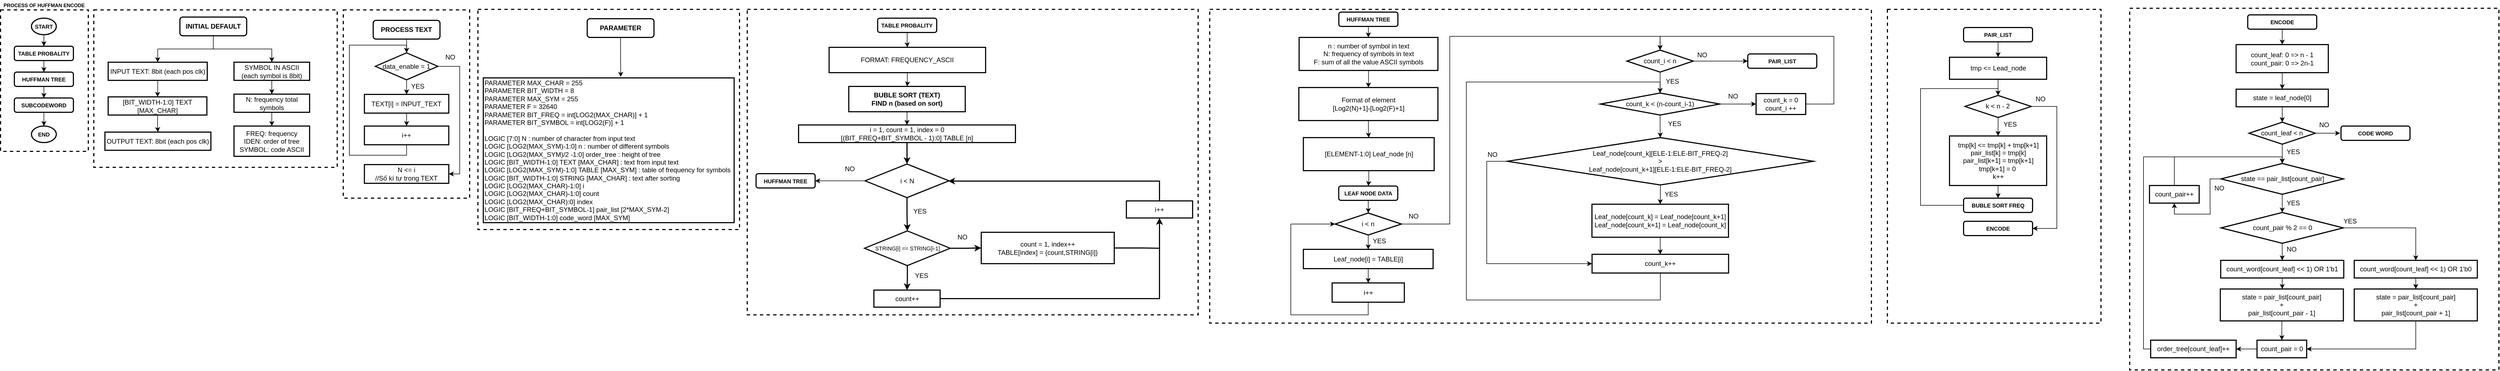 <mxfile version="21.1.2" type="device">
  <diagram name="Trang-1" id="WGwjZF1ayCgLzH8h0nFP">
    <mxGraphModel dx="727" dy="419" grid="0" gridSize="10" guides="1" tooltips="1" connect="1" arrows="1" fold="1" page="0" pageScale="1" pageWidth="3300" pageHeight="4681" math="0" shadow="0">
      <root>
        <mxCell id="0" />
        <mxCell id="1" parent="0" />
        <mxCell id="24KTE11Bma6BI79fgWMw-19" value="" style="rounded=0;whiteSpace=wrap;html=1;dashed=1;strokeWidth=2;" parent="1" vertex="1">
          <mxGeometry x="646" y="166" width="229" height="342" as="geometry" />
        </mxCell>
        <mxCell id="gi7hXdSJ0SCI4IGhWJ_C-24" value="" style="rounded=0;whiteSpace=wrap;html=1;dashed=1;strokeWidth=2;" parent="1" vertex="1">
          <mxGeometry x="194" y="166" width="441" height="286" as="geometry" />
        </mxCell>
        <mxCell id="gi7hXdSJ0SCI4IGhWJ_C-14" value="&lt;b&gt;INITIAL DEFAULT&lt;/b&gt;" style="rounded=1;whiteSpace=wrap;html=1;strokeWidth=2;" parent="1" vertex="1">
          <mxGeometry x="350" y="179" width="121" height="34" as="geometry" />
        </mxCell>
        <mxCell id="24KTE11Bma6BI79fgWMw-17" style="edgeStyle=orthogonalEdgeStyle;rounded=0;orthogonalLoop=1;jettySize=auto;html=1;entryX=0.5;entryY=0;entryDx=0;entryDy=0;" parent="1" source="gi7hXdSJ0SCI4IGhWJ_C-15" target="gi7hXdSJ0SCI4IGhWJ_C-35" edge="1">
          <mxGeometry relative="1" as="geometry" />
        </mxCell>
        <mxCell id="gi7hXdSJ0SCI4IGhWJ_C-15" value="INPUT TEXT: 8bit (each pos clk)" style="rounded=0;whiteSpace=wrap;html=1;strokeWidth=2;" parent="1" vertex="1">
          <mxGeometry x="220" y="261" width="179.5" height="33" as="geometry" />
        </mxCell>
        <mxCell id="gi7hXdSJ0SCI4IGhWJ_C-16" style="edgeStyle=orthogonalEdgeStyle;rounded=0;orthogonalLoop=1;jettySize=auto;html=1;entryX=0.5;entryY=0;entryDx=0;entryDy=0;" parent="1" source="gi7hXdSJ0SCI4IGhWJ_C-14" target="gi7hXdSJ0SCI4IGhWJ_C-15" edge="1">
          <mxGeometry relative="1" as="geometry" />
        </mxCell>
        <mxCell id="gi7hXdSJ0SCI4IGhWJ_C-17" value="&lt;div style=&quot;&quot;&gt;&lt;span style=&quot;background-color: initial;&quot;&gt;OUTPUT TEXT: 8bit (each pos clk)&lt;/span&gt;&lt;/div&gt;" style="rounded=0;whiteSpace=wrap;html=1;strokeWidth=2;align=center;" parent="1" vertex="1">
          <mxGeometry x="214.13" y="388" width="192" height="33" as="geometry" />
        </mxCell>
        <mxCell id="gi7hXdSJ0SCI4IGhWJ_C-19" value="SYMBOL IN ASCII &lt;br&gt;(each symbol is 8bit)" style="rounded=0;whiteSpace=wrap;html=1;strokeWidth=2;" parent="1" vertex="1">
          <mxGeometry x="448" y="261" width="137" height="33" as="geometry" />
        </mxCell>
        <mxCell id="gi7hXdSJ0SCI4IGhWJ_C-20" style="edgeStyle=orthogonalEdgeStyle;rounded=0;orthogonalLoop=1;jettySize=auto;html=1;" parent="1" source="gi7hXdSJ0SCI4IGhWJ_C-14" target="gi7hXdSJ0SCI4IGhWJ_C-19" edge="1">
          <mxGeometry relative="1" as="geometry" />
        </mxCell>
        <mxCell id="gi7hXdSJ0SCI4IGhWJ_C-28" style="edgeStyle=orthogonalEdgeStyle;rounded=0;orthogonalLoop=1;jettySize=auto;html=1;" parent="1" source="gi7hXdSJ0SCI4IGhWJ_C-21" target="gi7hXdSJ0SCI4IGhWJ_C-27" edge="1">
          <mxGeometry relative="1" as="geometry" />
        </mxCell>
        <mxCell id="gi7hXdSJ0SCI4IGhWJ_C-21" value="N: frequency total symbols" style="rounded=0;whiteSpace=wrap;html=1;strokeWidth=2;" parent="1" vertex="1">
          <mxGeometry x="448" y="319" width="137" height="33" as="geometry" />
        </mxCell>
        <mxCell id="gi7hXdSJ0SCI4IGhWJ_C-22" style="edgeStyle=orthogonalEdgeStyle;rounded=0;orthogonalLoop=1;jettySize=auto;html=1;entryX=0.5;entryY=0;entryDx=0;entryDy=0;" parent="1" source="gi7hXdSJ0SCI4IGhWJ_C-19" target="gi7hXdSJ0SCI4IGhWJ_C-21" edge="1">
          <mxGeometry relative="1" as="geometry" />
        </mxCell>
        <mxCell id="gi7hXdSJ0SCI4IGhWJ_C-27" value="FREQ: frequency&lt;br&gt;IDEN: order of tree&lt;br&gt;SYMBOL: code ASCII" style="rounded=0;whiteSpace=wrap;html=1;strokeWidth=2;" parent="1" vertex="1">
          <mxGeometry x="448" y="377" width="137" height="55" as="geometry" />
        </mxCell>
        <mxCell id="oCeH0NB3TBP8RnQr3PCx-47" value="" style="group" parent="1" vertex="1" connectable="0">
          <mxGeometry x="2216" y="165" width="1199" height="570" as="geometry" />
        </mxCell>
        <mxCell id="oCeH0NB3TBP8RnQr3PCx-45" value="" style="rounded=0;whiteSpace=wrap;html=1;dashed=1;strokeWidth=2;" parent="oCeH0NB3TBP8RnQr3PCx-47" vertex="1">
          <mxGeometry width="1199" height="570" as="geometry" />
        </mxCell>
        <mxCell id="pd7GbljXuaboCpMc4X3h-1" value="&lt;b&gt;&lt;font style=&quot;font-size: 10px;&quot;&gt;HUFFMAN TREE&lt;/font&gt;&lt;/b&gt;" style="rounded=1;whiteSpace=wrap;html=1;strokeWidth=2;" parent="oCeH0NB3TBP8RnQr3PCx-47" vertex="1">
          <mxGeometry x="234" y="5" width="107" height="26" as="geometry" />
        </mxCell>
        <mxCell id="pd7GbljXuaboCpMc4X3h-2" value="n : number of symbol in text&lt;br&gt;N: frequency of symbols in text&lt;br&gt;F: sum of all the value ASCII symbols" style="rounded=0;whiteSpace=wrap;html=1;strokeWidth=2;" parent="oCeH0NB3TBP8RnQr3PCx-47" vertex="1">
          <mxGeometry x="162" y="51" width="251.5" height="60" as="geometry" />
        </mxCell>
        <mxCell id="pd7GbljXuaboCpMc4X3h-4" style="edgeStyle=orthogonalEdgeStyle;rounded=0;orthogonalLoop=1;jettySize=auto;html=1;" parent="oCeH0NB3TBP8RnQr3PCx-47" source="pd7GbljXuaboCpMc4X3h-1" target="pd7GbljXuaboCpMc4X3h-2" edge="1">
          <mxGeometry relative="1" as="geometry" />
        </mxCell>
        <mxCell id="pd7GbljXuaboCpMc4X3h-3" value="Format of element&lt;br&gt;[Log2(N)+1]-[Log2(F)+1]" style="rounded=0;whiteSpace=wrap;html=1;strokeWidth=2;" parent="oCeH0NB3TBP8RnQr3PCx-47" vertex="1">
          <mxGeometry x="161.5" y="142" width="252" height="60" as="geometry" />
        </mxCell>
        <mxCell id="pd7GbljXuaboCpMc4X3h-5" style="edgeStyle=orthogonalEdgeStyle;rounded=0;orthogonalLoop=1;jettySize=auto;html=1;entryX=0.5;entryY=0;entryDx=0;entryDy=0;" parent="oCeH0NB3TBP8RnQr3PCx-47" source="pd7GbljXuaboCpMc4X3h-2" target="pd7GbljXuaboCpMc4X3h-3" edge="1">
          <mxGeometry relative="1" as="geometry" />
        </mxCell>
        <mxCell id="pd7GbljXuaboCpMc4X3h-6" value="[ELEMENT-1:0] Leaf_node [n]" style="rounded=0;whiteSpace=wrap;html=1;strokeWidth=2;" parent="oCeH0NB3TBP8RnQr3PCx-47" vertex="1">
          <mxGeometry x="169.72" y="233" width="237" height="60" as="geometry" />
        </mxCell>
        <mxCell id="pd7GbljXuaboCpMc4X3h-7" style="edgeStyle=orthogonalEdgeStyle;rounded=0;orthogonalLoop=1;jettySize=auto;html=1;entryX=0.5;entryY=0;entryDx=0;entryDy=0;" parent="oCeH0NB3TBP8RnQr3PCx-47" source="pd7GbljXuaboCpMc4X3h-3" target="pd7GbljXuaboCpMc4X3h-6" edge="1">
          <mxGeometry relative="1" as="geometry" />
        </mxCell>
        <mxCell id="pd7GbljXuaboCpMc4X3h-9" value="&lt;span style=&quot;font-size: 10px;&quot;&gt;&lt;b&gt;LEAF NODE DATA&lt;/b&gt;&lt;/span&gt;" style="rounded=1;whiteSpace=wrap;html=1;strokeWidth=2;" parent="oCeH0NB3TBP8RnQr3PCx-47" vertex="1">
          <mxGeometry x="233.75" y="321" width="107" height="26" as="geometry" />
        </mxCell>
        <mxCell id="pd7GbljXuaboCpMc4X3h-8" style="edgeStyle=orthogonalEdgeStyle;rounded=0;orthogonalLoop=1;jettySize=auto;html=1;" parent="oCeH0NB3TBP8RnQr3PCx-47" source="pd7GbljXuaboCpMc4X3h-6" target="pd7GbljXuaboCpMc4X3h-9" edge="1">
          <mxGeometry relative="1" as="geometry">
            <mxPoint x="287.5" y="377.667" as="targetPoint" />
          </mxGeometry>
        </mxCell>
        <mxCell id="pd7GbljXuaboCpMc4X3h-10" value="Leaf_node[i] = TABLE[i]" style="rounded=0;whiteSpace=wrap;html=1;strokeWidth=2;" parent="oCeH0NB3TBP8RnQr3PCx-47" vertex="1">
          <mxGeometry x="169.72" y="436" width="235.07" height="35" as="geometry" />
        </mxCell>
        <mxCell id="pd7GbljXuaboCpMc4X3h-15" style="edgeStyle=orthogonalEdgeStyle;rounded=0;orthogonalLoop=1;jettySize=auto;html=1;entryX=0.5;entryY=0;entryDx=0;entryDy=0;" parent="oCeH0NB3TBP8RnQr3PCx-47" source="pd7GbljXuaboCpMc4X3h-12" target="pd7GbljXuaboCpMc4X3h-10" edge="1">
          <mxGeometry relative="1" as="geometry" />
        </mxCell>
        <mxCell id="pd7GbljXuaboCpMc4X3h-12" value="i &amp;lt; n" style="rhombus;whiteSpace=wrap;html=1;strokeWidth=2;" parent="oCeH0NB3TBP8RnQr3PCx-47" vertex="1">
          <mxGeometry x="227.13" y="370" width="120.25" height="40" as="geometry" />
        </mxCell>
        <mxCell id="pd7GbljXuaboCpMc4X3h-14" style="edgeStyle=orthogonalEdgeStyle;rounded=0;orthogonalLoop=1;jettySize=auto;html=1;entryX=0.5;entryY=0;entryDx=0;entryDy=0;" parent="oCeH0NB3TBP8RnQr3PCx-47" source="pd7GbljXuaboCpMc4X3h-9" target="pd7GbljXuaboCpMc4X3h-12" edge="1">
          <mxGeometry relative="1" as="geometry" />
        </mxCell>
        <mxCell id="pd7GbljXuaboCpMc4X3h-17" style="edgeStyle=orthogonalEdgeStyle;rounded=0;orthogonalLoop=1;jettySize=auto;html=1;entryX=0;entryY=0.5;entryDx=0;entryDy=0;" parent="oCeH0NB3TBP8RnQr3PCx-47" source="pd7GbljXuaboCpMc4X3h-13" target="pd7GbljXuaboCpMc4X3h-12" edge="1">
          <mxGeometry relative="1" as="geometry">
            <Array as="points">
              <mxPoint x="287" y="555" />
              <mxPoint x="147" y="555" />
              <mxPoint x="147" y="390" />
            </Array>
          </mxGeometry>
        </mxCell>
        <mxCell id="pd7GbljXuaboCpMc4X3h-13" value="i++" style="rounded=0;whiteSpace=wrap;html=1;strokeWidth=2;" parent="oCeH0NB3TBP8RnQr3PCx-47" vertex="1">
          <mxGeometry x="221.84" y="497" width="130.82" height="35" as="geometry" />
        </mxCell>
        <mxCell id="pd7GbljXuaboCpMc4X3h-16" style="edgeStyle=orthogonalEdgeStyle;rounded=0;orthogonalLoop=1;jettySize=auto;html=1;entryX=0.5;entryY=0;entryDx=0;entryDy=0;" parent="oCeH0NB3TBP8RnQr3PCx-47" source="pd7GbljXuaboCpMc4X3h-10" target="pd7GbljXuaboCpMc4X3h-13" edge="1">
          <mxGeometry relative="1" as="geometry" />
        </mxCell>
        <mxCell id="pd7GbljXuaboCpMc4X3h-18" value="YES" style="text;html=1;strokeColor=none;fillColor=none;align=center;verticalAlign=middle;whiteSpace=wrap;rounded=0;" parent="oCeH0NB3TBP8RnQr3PCx-47" vertex="1">
          <mxGeometry x="291" y="410" width="32.75" height="22" as="geometry" />
        </mxCell>
        <mxCell id="pd7GbljXuaboCpMc4X3h-19" value="NO" style="text;html=1;strokeColor=none;fillColor=none;align=center;verticalAlign=middle;whiteSpace=wrap;rounded=0;" parent="oCeH0NB3TBP8RnQr3PCx-47" vertex="1">
          <mxGeometry x="352.66" y="365" width="32.75" height="22" as="geometry" />
        </mxCell>
        <mxCell id="oCeH0NB3TBP8RnQr3PCx-10" value="&lt;span style=&quot;font-size: 10px;&quot;&gt;&lt;b&gt;PAIR_LIST&lt;/b&gt;&lt;/span&gt;" style="rounded=1;whiteSpace=wrap;html=1;strokeWidth=2;" parent="oCeH0NB3TBP8RnQr3PCx-47" vertex="1">
          <mxGeometry x="975" y="81" width="125" height="26" as="geometry" />
        </mxCell>
        <mxCell id="oCeH0NB3TBP8RnQr3PCx-30" style="edgeStyle=orthogonalEdgeStyle;rounded=0;orthogonalLoop=1;jettySize=auto;html=1;" parent="oCeH0NB3TBP8RnQr3PCx-47" source="oCeH0NB3TBP8RnQr3PCx-13" target="oCeH0NB3TBP8RnQr3PCx-10" edge="1">
          <mxGeometry relative="1" as="geometry">
            <mxPoint x="918.846" y="94" as="targetPoint" />
          </mxGeometry>
        </mxCell>
        <mxCell id="oCeH0NB3TBP8RnQr3PCx-13" value="count_i &amp;lt; n" style="rhombus;whiteSpace=wrap;html=1;strokeWidth=2;" parent="oCeH0NB3TBP8RnQr3PCx-47" vertex="1">
          <mxGeometry x="756" y="74" width="120.25" height="40" as="geometry" />
        </mxCell>
        <mxCell id="pd7GbljXuaboCpMc4X3h-21" style="edgeStyle=orthogonalEdgeStyle;rounded=0;orthogonalLoop=1;jettySize=auto;html=1;entryX=0.5;entryY=0;entryDx=0;entryDy=0;" parent="oCeH0NB3TBP8RnQr3PCx-47" source="pd7GbljXuaboCpMc4X3h-12" target="oCeH0NB3TBP8RnQr3PCx-13" edge="1">
          <mxGeometry relative="1" as="geometry">
            <mxPoint x="584.51" y="64" as="targetPoint" />
            <Array as="points">
              <mxPoint x="435" y="390" />
              <mxPoint x="435" y="49" />
              <mxPoint x="816" y="49" />
            </Array>
          </mxGeometry>
        </mxCell>
        <mxCell id="oCeH0NB3TBP8RnQr3PCx-18" value="NO" style="text;html=1;strokeColor=none;fillColor=none;align=center;verticalAlign=middle;whiteSpace=wrap;rounded=0;" parent="oCeH0NB3TBP8RnQr3PCx-47" vertex="1">
          <mxGeometry x="876.25" y="72" width="32.75" height="22" as="geometry" />
        </mxCell>
        <mxCell id="oCeH0NB3TBP8RnQr3PCx-19" value="YES" style="text;html=1;strokeColor=none;fillColor=none;align=center;verticalAlign=middle;whiteSpace=wrap;rounded=0;" parent="oCeH0NB3TBP8RnQr3PCx-47" vertex="1">
          <mxGeometry x="822" y="120" width="32.75" height="22" as="geometry" />
        </mxCell>
        <mxCell id="oCeH0NB3TBP8RnQr3PCx-48" style="edgeStyle=orthogonalEdgeStyle;rounded=0;orthogonalLoop=1;jettySize=auto;html=1;entryX=0;entryY=0.5;entryDx=0;entryDy=0;" parent="oCeH0NB3TBP8RnQr3PCx-47" source="oCeH0NB3TBP8RnQr3PCx-20" target="oCeH0NB3TBP8RnQr3PCx-32" edge="1">
          <mxGeometry relative="1" as="geometry">
            <Array as="points">
              <mxPoint x="502" y="276" />
              <mxPoint x="502" y="462" />
            </Array>
          </mxGeometry>
        </mxCell>
        <mxCell id="oCeH0NB3TBP8RnQr3PCx-20" value="Leaf_node[count_k][ELE-1:ELE-BIT_FREQ-2]&lt;br&gt;&amp;gt;&lt;br&gt;Leaf_node[count_k+1][ELE-1:ELE-BIT_FREQ-2]" style="rhombus;whiteSpace=wrap;html=1;strokeWidth=2;" parent="oCeH0NB3TBP8RnQr3PCx-47" vertex="1">
          <mxGeometry x="539" y="233" width="555" height="86" as="geometry" />
        </mxCell>
        <mxCell id="oCeH0NB3TBP8RnQr3PCx-27" value="NO" style="text;html=1;strokeColor=none;fillColor=none;align=center;verticalAlign=middle;whiteSpace=wrap;rounded=0;" parent="oCeH0NB3TBP8RnQr3PCx-47" vertex="1">
          <mxGeometry x="496" y="253" width="32.75" height="22" as="geometry" />
        </mxCell>
        <mxCell id="oCeH0NB3TBP8RnQr3PCx-28" value="YES" style="text;html=1;strokeColor=none;fillColor=none;align=center;verticalAlign=middle;whiteSpace=wrap;rounded=0;" parent="oCeH0NB3TBP8RnQr3PCx-47" vertex="1">
          <mxGeometry x="820" y="325" width="32.75" height="22" as="geometry" />
        </mxCell>
        <mxCell id="oCeH0NB3TBP8RnQr3PCx-29" value="Leaf_node[count_k] = Leaf_node[count_k+1]&lt;br&gt;Leaf_node[count_k+1] = Leaf_node[count_k]" style="rounded=0;whiteSpace=wrap;html=1;strokeWidth=2;" parent="oCeH0NB3TBP8RnQr3PCx-47" vertex="1">
          <mxGeometry x="692.63" y="354" width="247.37" height="60" as="geometry" />
        </mxCell>
        <mxCell id="oCeH0NB3TBP8RnQr3PCx-25" style="edgeStyle=orthogonalEdgeStyle;rounded=0;orthogonalLoop=1;jettySize=auto;html=1;entryX=0.5;entryY=0;entryDx=0;entryDy=0;" parent="oCeH0NB3TBP8RnQr3PCx-47" source="oCeH0NB3TBP8RnQr3PCx-20" target="oCeH0NB3TBP8RnQr3PCx-29" edge="1">
          <mxGeometry relative="1" as="geometry">
            <mxPoint x="585.13" y="344.538" as="targetPoint" />
          </mxGeometry>
        </mxCell>
        <mxCell id="oCeH0NB3TBP8RnQr3PCx-32" value="count_k++" style="rounded=0;whiteSpace=wrap;html=1;strokeWidth=2;" parent="oCeH0NB3TBP8RnQr3PCx-47" vertex="1">
          <mxGeometry x="692.81" y="445" width="247.37" height="34" as="geometry" />
        </mxCell>
        <mxCell id="oCeH0NB3TBP8RnQr3PCx-33" style="edgeStyle=orthogonalEdgeStyle;rounded=0;orthogonalLoop=1;jettySize=auto;html=1;entryX=0.5;entryY=0;entryDx=0;entryDy=0;" parent="oCeH0NB3TBP8RnQr3PCx-47" source="oCeH0NB3TBP8RnQr3PCx-29" target="oCeH0NB3TBP8RnQr3PCx-32" edge="1">
          <mxGeometry relative="1" as="geometry" />
        </mxCell>
        <mxCell id="oCeH0NB3TBP8RnQr3PCx-39" style="edgeStyle=orthogonalEdgeStyle;rounded=0;orthogonalLoop=1;jettySize=auto;html=1;entryX=0.5;entryY=0;entryDx=0;entryDy=0;" parent="oCeH0NB3TBP8RnQr3PCx-47" source="oCeH0NB3TBP8RnQr3PCx-35" target="oCeH0NB3TBP8RnQr3PCx-20" edge="1">
          <mxGeometry relative="1" as="geometry">
            <mxPoint x="815.505" y="222" as="targetPoint" />
          </mxGeometry>
        </mxCell>
        <mxCell id="oCeH0NB3TBP8RnQr3PCx-35" value="count_k &amp;lt; (n-count_i-1)" style="rhombus;whiteSpace=wrap;html=1;strokeWidth=2;" parent="oCeH0NB3TBP8RnQr3PCx-47" vertex="1">
          <mxGeometry x="708.13" y="152" width="216" height="40" as="geometry" />
        </mxCell>
        <mxCell id="oCeH0NB3TBP8RnQr3PCx-36" style="edgeStyle=orthogonalEdgeStyle;rounded=0;orthogonalLoop=1;jettySize=auto;html=1;entryX=0.5;entryY=0;entryDx=0;entryDy=0;" parent="oCeH0NB3TBP8RnQr3PCx-47" source="oCeH0NB3TBP8RnQr3PCx-13" target="oCeH0NB3TBP8RnQr3PCx-35" edge="1">
          <mxGeometry relative="1" as="geometry" />
        </mxCell>
        <mxCell id="oCeH0NB3TBP8RnQr3PCx-43" style="edgeStyle=orthogonalEdgeStyle;rounded=0;orthogonalLoop=1;jettySize=auto;html=1;entryX=0.5;entryY=0;entryDx=0;entryDy=0;" parent="oCeH0NB3TBP8RnQr3PCx-47" source="oCeH0NB3TBP8RnQr3PCx-32" target="oCeH0NB3TBP8RnQr3PCx-35" edge="1">
          <mxGeometry relative="1" as="geometry">
            <Array as="points">
              <mxPoint x="817" y="528" />
              <mxPoint x="465" y="528" />
              <mxPoint x="465" y="132" />
              <mxPoint x="816" y="132" />
            </Array>
          </mxGeometry>
        </mxCell>
        <mxCell id="oCeH0NB3TBP8RnQr3PCx-37" value="YES" style="text;html=1;strokeColor=none;fillColor=none;align=center;verticalAlign=middle;whiteSpace=wrap;rounded=0;" parent="oCeH0NB3TBP8RnQr3PCx-47" vertex="1">
          <mxGeometry x="826" y="197" width="32.75" height="22" as="geometry" />
        </mxCell>
        <mxCell id="oCeH0NB3TBP8RnQr3PCx-38" value="NO" style="text;html=1;strokeColor=none;fillColor=none;align=center;verticalAlign=middle;whiteSpace=wrap;rounded=0;" parent="oCeH0NB3TBP8RnQr3PCx-47" vertex="1">
          <mxGeometry x="932.0" y="146.5" width="32.75" height="22" as="geometry" />
        </mxCell>
        <mxCell id="oCeH0NB3TBP8RnQr3PCx-44" style="edgeStyle=orthogonalEdgeStyle;rounded=0;orthogonalLoop=1;jettySize=auto;html=1;entryX=0.5;entryY=0;entryDx=0;entryDy=0;" parent="oCeH0NB3TBP8RnQr3PCx-47" source="oCeH0NB3TBP8RnQr3PCx-41" target="oCeH0NB3TBP8RnQr3PCx-13" edge="1">
          <mxGeometry relative="1" as="geometry">
            <Array as="points">
              <mxPoint x="1131" y="172" />
              <mxPoint x="1131" y="49" />
              <mxPoint x="816" y="49" />
            </Array>
          </mxGeometry>
        </mxCell>
        <mxCell id="oCeH0NB3TBP8RnQr3PCx-41" value="count_k = 0&lt;br&gt;count_i ++" style="rounded=0;whiteSpace=wrap;html=1;strokeWidth=2;" parent="oCeH0NB3TBP8RnQr3PCx-47" vertex="1">
          <mxGeometry x="990" y="153" width="90" height="38" as="geometry" />
        </mxCell>
        <mxCell id="oCeH0NB3TBP8RnQr3PCx-40" style="edgeStyle=orthogonalEdgeStyle;rounded=0;orthogonalLoop=1;jettySize=auto;html=1;entryX=0;entryY=0.5;entryDx=0;entryDy=0;" parent="oCeH0NB3TBP8RnQr3PCx-47" source="oCeH0NB3TBP8RnQr3PCx-35" target="oCeH0NB3TBP8RnQr3PCx-41" edge="1">
          <mxGeometry relative="1" as="geometry">
            <mxPoint x="977.242" y="172" as="targetPoint" />
          </mxGeometry>
        </mxCell>
        <mxCell id="oCeH0NB3TBP8RnQr3PCx-67" value="" style="group" parent="1" vertex="1" connectable="0">
          <mxGeometry x="3444" y="165" width="387" height="570" as="geometry" />
        </mxCell>
        <mxCell id="oCeH0NB3TBP8RnQr3PCx-65" value="" style="rounded=0;whiteSpace=wrap;html=1;dashed=1;strokeWidth=2;" parent="oCeH0NB3TBP8RnQr3PCx-67" vertex="1">
          <mxGeometry width="387" height="570" as="geometry" />
        </mxCell>
        <mxCell id="oCeH0NB3TBP8RnQr3PCx-46" value="&lt;span style=&quot;font-size: 10px;&quot;&gt;&lt;b&gt;PAIR_LIST&lt;/b&gt;&lt;/span&gt;" style="rounded=1;whiteSpace=wrap;html=1;strokeWidth=2;" parent="oCeH0NB3TBP8RnQr3PCx-67" vertex="1">
          <mxGeometry x="138" y="33" width="125" height="26" as="geometry" />
        </mxCell>
        <mxCell id="oCeH0NB3TBP8RnQr3PCx-49" value="k &amp;lt; n - 2" style="rhombus;whiteSpace=wrap;html=1;strokeWidth=2;" parent="oCeH0NB3TBP8RnQr3PCx-67" vertex="1">
          <mxGeometry x="140.38" y="156.43" width="120.25" height="40" as="geometry" />
        </mxCell>
        <mxCell id="oCeH0NB3TBP8RnQr3PCx-51" value="NO" style="text;html=1;strokeColor=none;fillColor=none;align=center;verticalAlign=middle;whiteSpace=wrap;rounded=0;" parent="oCeH0NB3TBP8RnQr3PCx-67" vertex="1">
          <mxGeometry x="260.63" y="151.5" width="32.75" height="22" as="geometry" />
        </mxCell>
        <mxCell id="oCeH0NB3TBP8RnQr3PCx-52" value="YES" style="text;html=1;strokeColor=none;fillColor=none;align=center;verticalAlign=middle;whiteSpace=wrap;rounded=0;" parent="oCeH0NB3TBP8RnQr3PCx-67" vertex="1">
          <mxGeometry x="206" y="198" width="32.75" height="22" as="geometry" />
        </mxCell>
        <mxCell id="oCeH0NB3TBP8RnQr3PCx-56" style="edgeStyle=orthogonalEdgeStyle;rounded=0;orthogonalLoop=1;jettySize=auto;html=1;entryX=0.5;entryY=0;entryDx=0;entryDy=0;" parent="oCeH0NB3TBP8RnQr3PCx-67" source="oCeH0NB3TBP8RnQr3PCx-54" target="oCeH0NB3TBP8RnQr3PCx-49" edge="1">
          <mxGeometry relative="1" as="geometry">
            <mxPoint x="200.5" y="151.061" as="targetPoint" />
          </mxGeometry>
        </mxCell>
        <mxCell id="oCeH0NB3TBP8RnQr3PCx-54" value="tmp &amp;lt;= Lead_node" style="rounded=0;whiteSpace=wrap;html=1;strokeWidth=2;" parent="oCeH0NB3TBP8RnQr3PCx-67" vertex="1">
          <mxGeometry x="112.5" y="87" width="176" height="40" as="geometry" />
        </mxCell>
        <mxCell id="oCeH0NB3TBP8RnQr3PCx-55" style="edgeStyle=orthogonalEdgeStyle;rounded=0;orthogonalLoop=1;jettySize=auto;html=1;entryX=0.5;entryY=0;entryDx=0;entryDy=0;" parent="oCeH0NB3TBP8RnQr3PCx-67" source="oCeH0NB3TBP8RnQr3PCx-46" target="oCeH0NB3TBP8RnQr3PCx-54" edge="1">
          <mxGeometry relative="1" as="geometry" />
        </mxCell>
        <mxCell id="oCeH0NB3TBP8RnQr3PCx-58" value="tmp[k] &amp;lt;= tmp[k] + tmp[k+1]&lt;br&gt;pair_list[k] = tmp[k]&lt;br&gt;pair_list[k+1] = tmp[k+1]&lt;br&gt;tmp[k+1] = 0&amp;nbsp;&lt;br&gt;k++" style="rounded=0;whiteSpace=wrap;html=1;strokeWidth=2;" parent="oCeH0NB3TBP8RnQr3PCx-67" vertex="1">
          <mxGeometry x="112.51" y="230" width="176" height="90" as="geometry" />
        </mxCell>
        <mxCell id="oCeH0NB3TBP8RnQr3PCx-57" style="edgeStyle=orthogonalEdgeStyle;rounded=0;orthogonalLoop=1;jettySize=auto;html=1;entryX=0.5;entryY=0;entryDx=0;entryDy=0;" parent="oCeH0NB3TBP8RnQr3PCx-67" source="oCeH0NB3TBP8RnQr3PCx-49" target="oCeH0NB3TBP8RnQr3PCx-58" edge="1">
          <mxGeometry relative="1" as="geometry">
            <mxPoint x="200.505" y="234.196" as="targetPoint" />
          </mxGeometry>
        </mxCell>
        <mxCell id="oCeH0NB3TBP8RnQr3PCx-62" style="edgeStyle=orthogonalEdgeStyle;rounded=0;orthogonalLoop=1;jettySize=auto;html=1;entryX=0.5;entryY=0;entryDx=0;entryDy=0;" parent="oCeH0NB3TBP8RnQr3PCx-67" source="oCeH0NB3TBP8RnQr3PCx-60" target="oCeH0NB3TBP8RnQr3PCx-49" edge="1">
          <mxGeometry relative="1" as="geometry">
            <Array as="points">
              <mxPoint x="60" y="356" />
              <mxPoint x="60" y="144" />
              <mxPoint x="201" y="144" />
            </Array>
          </mxGeometry>
        </mxCell>
        <mxCell id="oCeH0NB3TBP8RnQr3PCx-60" value="&lt;span style=&quot;font-size: 10px;&quot;&gt;&lt;b&gt;BUBLE SORT FREQ&lt;/b&gt;&lt;/span&gt;" style="rounded=1;whiteSpace=wrap;html=1;strokeWidth=2;" parent="oCeH0NB3TBP8RnQr3PCx-67" vertex="1">
          <mxGeometry x="138.01" y="343" width="125" height="26" as="geometry" />
        </mxCell>
        <mxCell id="oCeH0NB3TBP8RnQr3PCx-61" style="edgeStyle=orthogonalEdgeStyle;rounded=0;orthogonalLoop=1;jettySize=auto;html=1;entryX=0.5;entryY=0;entryDx=0;entryDy=0;" parent="oCeH0NB3TBP8RnQr3PCx-67" source="oCeH0NB3TBP8RnQr3PCx-58" target="oCeH0NB3TBP8RnQr3PCx-60" edge="1">
          <mxGeometry relative="1" as="geometry" />
        </mxCell>
        <mxCell id="oCeH0NB3TBP8RnQr3PCx-63" value="&lt;span style=&quot;font-size: 10px;&quot;&gt;&lt;b&gt;ENCODE&lt;/b&gt;&lt;/span&gt;" style="rounded=1;whiteSpace=wrap;html=1;strokeWidth=2;" parent="oCeH0NB3TBP8RnQr3PCx-67" vertex="1">
          <mxGeometry x="138" y="385" width="125" height="26" as="geometry" />
        </mxCell>
        <mxCell id="oCeH0NB3TBP8RnQr3PCx-64" style="edgeStyle=orthogonalEdgeStyle;rounded=0;orthogonalLoop=1;jettySize=auto;html=1;entryX=1;entryY=0.5;entryDx=0;entryDy=0;" parent="oCeH0NB3TBP8RnQr3PCx-67" source="oCeH0NB3TBP8RnQr3PCx-49" target="oCeH0NB3TBP8RnQr3PCx-63" edge="1">
          <mxGeometry relative="1" as="geometry">
            <Array as="points">
              <mxPoint x="307" y="176" />
              <mxPoint x="307" y="398" />
            </Array>
          </mxGeometry>
        </mxCell>
        <mxCell id="oCeH0NB3TBP8RnQr3PCx-68" value="" style="group" parent="1" vertex="1" connectable="0">
          <mxGeometry x="1378" y="165" width="817" height="555" as="geometry" />
        </mxCell>
        <mxCell id="gi7hXdSJ0SCI4IGhWJ_C-67" value="" style="rounded=0;whiteSpace=wrap;html=1;dashed=1;strokeWidth=2;" parent="oCeH0NB3TBP8RnQr3PCx-68" vertex="1">
          <mxGeometry width="817" height="555" as="geometry" />
        </mxCell>
        <mxCell id="gi7hXdSJ0SCI4IGhWJ_C-26" value="&lt;b&gt;&lt;font style=&quot;font-size: 10px;&quot;&gt;TABLE PROBALITY&lt;/font&gt;&lt;/b&gt;" style="rounded=1;whiteSpace=wrap;html=1;strokeWidth=2;" parent="oCeH0NB3TBP8RnQr3PCx-68" vertex="1">
          <mxGeometry x="236.31" y="16" width="107" height="26" as="geometry" />
        </mxCell>
        <mxCell id="gi7hXdSJ0SCI4IGhWJ_C-29" value="FORMAT: FREQUENCY_ASCII" style="rounded=0;whiteSpace=wrap;html=1;strokeWidth=2;" parent="oCeH0NB3TBP8RnQr3PCx-68" vertex="1">
          <mxGeometry x="148.31" y="69" width="283.62" height="46" as="geometry" />
        </mxCell>
        <mxCell id="gi7hXdSJ0SCI4IGhWJ_C-30" style="edgeStyle=orthogonalEdgeStyle;rounded=0;orthogonalLoop=1;jettySize=auto;html=1;entryX=0.5;entryY=0;entryDx=0;entryDy=0;" parent="oCeH0NB3TBP8RnQr3PCx-68" source="gi7hXdSJ0SCI4IGhWJ_C-26" target="gi7hXdSJ0SCI4IGhWJ_C-29" edge="1">
          <mxGeometry relative="1" as="geometry" />
        </mxCell>
        <mxCell id="gi7hXdSJ0SCI4IGhWJ_C-41" value="&lt;b&gt;BUBLE SORT (TEXT)&lt;br&gt;FIND n (based on sort)&lt;br&gt;&lt;/b&gt;" style="rounded=0;whiteSpace=wrap;html=1;strokeWidth=2;" parent="oCeH0NB3TBP8RnQr3PCx-68" vertex="1">
          <mxGeometry x="184" y="140" width="211" height="46" as="geometry" />
        </mxCell>
        <mxCell id="gi7hXdSJ0SCI4IGhWJ_C-43" style="edgeStyle=orthogonalEdgeStyle;rounded=0;orthogonalLoop=1;jettySize=auto;html=1;" parent="oCeH0NB3TBP8RnQr3PCx-68" source="gi7hXdSJ0SCI4IGhWJ_C-29" target="gi7hXdSJ0SCI4IGhWJ_C-41" edge="1">
          <mxGeometry relative="1" as="geometry" />
        </mxCell>
        <mxCell id="gi7hXdSJ0SCI4IGhWJ_C-45" value="i &amp;lt; N" style="rhombus;whiteSpace=wrap;html=1;strokeWidth=2;" parent="oCeH0NB3TBP8RnQr3PCx-68" vertex="1">
          <mxGeometry x="213.5" y="281" width="152" height="61" as="geometry" />
        </mxCell>
        <mxCell id="gi7hXdSJ0SCI4IGhWJ_C-48" style="edgeStyle=orthogonalEdgeStyle;rounded=0;orthogonalLoop=1;jettySize=auto;html=1;entryX=0.5;entryY=0;entryDx=0;entryDy=0;strokeWidth=2;" parent="oCeH0NB3TBP8RnQr3PCx-68" source="gi7hXdSJ0SCI4IGhWJ_C-46" target="gi7hXdSJ0SCI4IGhWJ_C-45" edge="1">
          <mxGeometry relative="1" as="geometry" />
        </mxCell>
        <mxCell id="gi7hXdSJ0SCI4IGhWJ_C-46" value="i = 1, count = 1, index = 0&lt;br&gt;[(BIT_FREQ+BIT_SYMBOL - 1):0] TABLE [n]" style="rounded=0;whiteSpace=wrap;html=1;strokeWidth=2;" parent="oCeH0NB3TBP8RnQr3PCx-68" vertex="1">
          <mxGeometry x="93" y="210" width="393" height="32" as="geometry" />
        </mxCell>
        <mxCell id="gi7hXdSJ0SCI4IGhWJ_C-47" style="edgeStyle=orthogonalEdgeStyle;rounded=0;orthogonalLoop=1;jettySize=auto;html=1;entryX=0.5;entryY=0;entryDx=0;entryDy=0;" parent="oCeH0NB3TBP8RnQr3PCx-68" source="gi7hXdSJ0SCI4IGhWJ_C-41" target="gi7hXdSJ0SCI4IGhWJ_C-46" edge="1">
          <mxGeometry relative="1" as="geometry" />
        </mxCell>
        <mxCell id="gi7hXdSJ0SCI4IGhWJ_C-49" value="&lt;font style=&quot;font-size: 10px;&quot;&gt;STRING[i] == STRING[i-1]&lt;/font&gt;" style="rhombus;whiteSpace=wrap;html=1;strokeWidth=2;" parent="oCeH0NB3TBP8RnQr3PCx-68" vertex="1">
          <mxGeometry x="212.5" y="402.5" width="155.25" height="63" as="geometry" />
        </mxCell>
        <mxCell id="gi7hXdSJ0SCI4IGhWJ_C-52" style="edgeStyle=orthogonalEdgeStyle;rounded=0;orthogonalLoop=1;jettySize=auto;html=1;entryX=0.5;entryY=0;entryDx=0;entryDy=0;strokeWidth=2;" parent="oCeH0NB3TBP8RnQr3PCx-68" source="gi7hXdSJ0SCI4IGhWJ_C-45" target="gi7hXdSJ0SCI4IGhWJ_C-49" edge="1">
          <mxGeometry relative="1" as="geometry" />
        </mxCell>
        <mxCell id="gi7hXdSJ0SCI4IGhWJ_C-50" value="count++" style="rounded=0;whiteSpace=wrap;html=1;strokeWidth=2;" parent="oCeH0NB3TBP8RnQr3PCx-68" vertex="1">
          <mxGeometry x="229.5" y="510" width="120" height="31" as="geometry" />
        </mxCell>
        <mxCell id="gi7hXdSJ0SCI4IGhWJ_C-53" style="edgeStyle=orthogonalEdgeStyle;rounded=0;orthogonalLoop=1;jettySize=auto;html=1;entryX=0.5;entryY=0;entryDx=0;entryDy=0;strokeWidth=2;" parent="oCeH0NB3TBP8RnQr3PCx-68" source="gi7hXdSJ0SCI4IGhWJ_C-49" target="gi7hXdSJ0SCI4IGhWJ_C-50" edge="1">
          <mxGeometry relative="1" as="geometry" />
        </mxCell>
        <mxCell id="gi7hXdSJ0SCI4IGhWJ_C-51" value="count = 1, index++&lt;br&gt;TABLE[index] = {count,STRING[i]}" style="rounded=0;whiteSpace=wrap;html=1;strokeWidth=2;" parent="oCeH0NB3TBP8RnQr3PCx-68" vertex="1">
          <mxGeometry x="424" y="405" width="241" height="57" as="geometry" />
        </mxCell>
        <mxCell id="gi7hXdSJ0SCI4IGhWJ_C-54" style="edgeStyle=orthogonalEdgeStyle;rounded=0;orthogonalLoop=1;jettySize=auto;html=1;entryX=0;entryY=0.5;entryDx=0;entryDy=0;strokeWidth=2;" parent="oCeH0NB3TBP8RnQr3PCx-68" source="gi7hXdSJ0SCI4IGhWJ_C-49" target="gi7hXdSJ0SCI4IGhWJ_C-51" edge="1">
          <mxGeometry relative="1" as="geometry" />
        </mxCell>
        <mxCell id="gi7hXdSJ0SCI4IGhWJ_C-58" style="edgeStyle=orthogonalEdgeStyle;rounded=0;orthogonalLoop=1;jettySize=auto;html=1;strokeWidth=2;" parent="oCeH0NB3TBP8RnQr3PCx-68" source="gi7hXdSJ0SCI4IGhWJ_C-55" target="gi7hXdSJ0SCI4IGhWJ_C-45" edge="1">
          <mxGeometry relative="1" as="geometry">
            <Array as="points">
              <mxPoint x="747" y="312" />
            </Array>
          </mxGeometry>
        </mxCell>
        <mxCell id="gi7hXdSJ0SCI4IGhWJ_C-55" value="i++" style="rounded=0;whiteSpace=wrap;html=1;strokeWidth=2;" parent="oCeH0NB3TBP8RnQr3PCx-68" vertex="1">
          <mxGeometry x="687" y="348" width="120" height="31" as="geometry" />
        </mxCell>
        <mxCell id="gi7hXdSJ0SCI4IGhWJ_C-57" style="edgeStyle=orthogonalEdgeStyle;rounded=0;orthogonalLoop=1;jettySize=auto;html=1;entryX=0.5;entryY=1;entryDx=0;entryDy=0;strokeWidth=2;" parent="oCeH0NB3TBP8RnQr3PCx-68" source="gi7hXdSJ0SCI4IGhWJ_C-50" target="gi7hXdSJ0SCI4IGhWJ_C-55" edge="1">
          <mxGeometry relative="1" as="geometry" />
        </mxCell>
        <mxCell id="gi7hXdSJ0SCI4IGhWJ_C-56" style="edgeStyle=orthogonalEdgeStyle;rounded=0;orthogonalLoop=1;jettySize=auto;html=1;entryX=0.5;entryY=1;entryDx=0;entryDy=0;strokeWidth=2;exitX=1;exitY=0.5;exitDx=0;exitDy=0;" parent="oCeH0NB3TBP8RnQr3PCx-68" source="gi7hXdSJ0SCI4IGhWJ_C-51" target="gi7hXdSJ0SCI4IGhWJ_C-55" edge="1">
          <mxGeometry relative="1" as="geometry">
            <mxPoint x="696" y="437.5" as="sourcePoint" />
            <Array as="points">
              <mxPoint x="716" y="434" />
              <mxPoint x="747" y="434" />
            </Array>
          </mxGeometry>
        </mxCell>
        <mxCell id="gi7hXdSJ0SCI4IGhWJ_C-61" value="YES" style="text;html=1;strokeColor=none;fillColor=none;align=center;verticalAlign=middle;whiteSpace=wrap;rounded=0;" parent="oCeH0NB3TBP8RnQr3PCx-68" vertex="1">
          <mxGeometry x="294" y="352" width="38" height="30" as="geometry" />
        </mxCell>
        <mxCell id="gi7hXdSJ0SCI4IGhWJ_C-62" value="YES" style="text;html=1;strokeColor=none;fillColor=none;align=center;verticalAlign=middle;whiteSpace=wrap;rounded=0;" parent="oCeH0NB3TBP8RnQr3PCx-68" vertex="1">
          <mxGeometry x="297" y="469" width="38" height="30" as="geometry" />
        </mxCell>
        <mxCell id="gi7hXdSJ0SCI4IGhWJ_C-63" value="NO" style="text;html=1;strokeColor=none;fillColor=none;align=center;verticalAlign=middle;whiteSpace=wrap;rounded=0;" parent="oCeH0NB3TBP8RnQr3PCx-68" vertex="1">
          <mxGeometry x="371" y="399" width="38" height="30" as="geometry" />
        </mxCell>
        <mxCell id="gi7hXdSJ0SCI4IGhWJ_C-64" value="NO" style="text;html=1;strokeColor=none;fillColor=none;align=center;verticalAlign=middle;whiteSpace=wrap;rounded=0;" parent="oCeH0NB3TBP8RnQr3PCx-68" vertex="1">
          <mxGeometry x="167" y="275" width="38" height="30" as="geometry" />
        </mxCell>
        <mxCell id="gi7hXdSJ0SCI4IGhWJ_C-65" value="&lt;b&gt;&lt;font style=&quot;font-size: 10px;&quot;&gt;HUFFMAN TREE&lt;/font&gt;&lt;/b&gt;" style="rounded=1;whiteSpace=wrap;html=1;strokeWidth=2;" parent="oCeH0NB3TBP8RnQr3PCx-68" vertex="1">
          <mxGeometry x="16" y="298.5" width="107" height="26" as="geometry" />
        </mxCell>
        <mxCell id="gi7hXdSJ0SCI4IGhWJ_C-60" style="edgeStyle=orthogonalEdgeStyle;rounded=0;orthogonalLoop=1;jettySize=auto;html=1;" parent="oCeH0NB3TBP8RnQr3PCx-68" source="gi7hXdSJ0SCI4IGhWJ_C-45" target="gi7hXdSJ0SCI4IGhWJ_C-65" edge="1">
          <mxGeometry relative="1" as="geometry">
            <mxPoint x="105" y="311.5" as="targetPoint" />
          </mxGeometry>
        </mxCell>
        <mxCell id="oCeH0NB3TBP8RnQr3PCx-119" value="" style="group" parent="1" vertex="1" connectable="0">
          <mxGeometry x="3883" y="163" width="669" height="657" as="geometry" />
        </mxCell>
        <mxCell id="oCeH0NB3TBP8RnQr3PCx-118" value="" style="rounded=0;whiteSpace=wrap;html=1;dashed=1;strokeWidth=2;" parent="oCeH0NB3TBP8RnQr3PCx-119" vertex="1">
          <mxGeometry width="669" height="657" as="geometry" />
        </mxCell>
        <mxCell id="oCeH0NB3TBP8RnQr3PCx-69" value="&lt;span style=&quot;font-size: 10px;&quot;&gt;&lt;b&gt;ENCODE&lt;/b&gt;&lt;/span&gt;" style="rounded=1;whiteSpace=wrap;html=1;strokeWidth=2;" parent="oCeH0NB3TBP8RnQr3PCx-119" vertex="1">
          <mxGeometry x="213.89" y="12" width="125" height="26" as="geometry" />
        </mxCell>
        <mxCell id="oCeH0NB3TBP8RnQr3PCx-71" value="count_leaf: 0 =&amp;gt; n - 1&lt;br&gt;count_pair: 0 =&amp;gt; 2n-1" style="rounded=0;whiteSpace=wrap;html=1;strokeWidth=2;" parent="oCeH0NB3TBP8RnQr3PCx-119" vertex="1">
          <mxGeometry x="192.89" y="66" width="167" height="51" as="geometry" />
        </mxCell>
        <mxCell id="oCeH0NB3TBP8RnQr3PCx-72" style="edgeStyle=orthogonalEdgeStyle;rounded=0;orthogonalLoop=1;jettySize=auto;html=1;entryX=0.5;entryY=0;entryDx=0;entryDy=0;" parent="oCeH0NB3TBP8RnQr3PCx-119" source="oCeH0NB3TBP8RnQr3PCx-69" target="oCeH0NB3TBP8RnQr3PCx-71" edge="1">
          <mxGeometry relative="1" as="geometry" />
        </mxCell>
        <mxCell id="oCeH0NB3TBP8RnQr3PCx-73" value="state = leaf_node[0]" style="rounded=0;whiteSpace=wrap;html=1;strokeWidth=2;" parent="oCeH0NB3TBP8RnQr3PCx-119" vertex="1">
          <mxGeometry x="192.89" y="147" width="167" height="32" as="geometry" />
        </mxCell>
        <mxCell id="oCeH0NB3TBP8RnQr3PCx-74" style="edgeStyle=orthogonalEdgeStyle;rounded=0;orthogonalLoop=1;jettySize=auto;html=1;entryX=0.5;entryY=0;entryDx=0;entryDy=0;" parent="oCeH0NB3TBP8RnQr3PCx-119" source="oCeH0NB3TBP8RnQr3PCx-71" target="oCeH0NB3TBP8RnQr3PCx-73" edge="1">
          <mxGeometry relative="1" as="geometry" />
        </mxCell>
        <mxCell id="oCeH0NB3TBP8RnQr3PCx-97" style="edgeStyle=orthogonalEdgeStyle;rounded=0;orthogonalLoop=1;jettySize=auto;html=1;" parent="oCeH0NB3TBP8RnQr3PCx-119" source="oCeH0NB3TBP8RnQr3PCx-91" edge="1">
          <mxGeometry relative="1" as="geometry">
            <mxPoint x="381.274" y="227" as="targetPoint" />
          </mxGeometry>
        </mxCell>
        <mxCell id="oCeH0NB3TBP8RnQr3PCx-91" value="count_leaf &amp;lt; n" style="rhombus;whiteSpace=wrap;html=1;strokeWidth=2;" parent="oCeH0NB3TBP8RnQr3PCx-119" vertex="1">
          <mxGeometry x="216.26" y="207" width="120.25" height="40" as="geometry" />
        </mxCell>
        <mxCell id="oCeH0NB3TBP8RnQr3PCx-92" style="edgeStyle=orthogonalEdgeStyle;rounded=0;orthogonalLoop=1;jettySize=auto;html=1;entryX=0.5;entryY=0;entryDx=0;entryDy=0;" parent="oCeH0NB3TBP8RnQr3PCx-119" source="oCeH0NB3TBP8RnQr3PCx-73" target="oCeH0NB3TBP8RnQr3PCx-91" edge="1">
          <mxGeometry relative="1" as="geometry" />
        </mxCell>
        <mxCell id="oCeH0NB3TBP8RnQr3PCx-93" value="state == pair_list[count_pair]" style="rhombus;whiteSpace=wrap;html=1;strokeWidth=2;" parent="oCeH0NB3TBP8RnQr3PCx-119" vertex="1">
          <mxGeometry x="165.57" y="282" width="221.63" height="56" as="geometry" />
        </mxCell>
        <mxCell id="oCeH0NB3TBP8RnQr3PCx-94" style="edgeStyle=orthogonalEdgeStyle;rounded=0;orthogonalLoop=1;jettySize=auto;html=1;entryX=0.5;entryY=0;entryDx=0;entryDy=0;" parent="oCeH0NB3TBP8RnQr3PCx-119" source="oCeH0NB3TBP8RnQr3PCx-91" target="oCeH0NB3TBP8RnQr3PCx-93" edge="1">
          <mxGeometry relative="1" as="geometry" />
        </mxCell>
        <mxCell id="oCeH0NB3TBP8RnQr3PCx-95" value="NO" style="text;html=1;strokeColor=none;fillColor=none;align=center;verticalAlign=middle;whiteSpace=wrap;rounded=0;" parent="oCeH0NB3TBP8RnQr3PCx-119" vertex="1">
          <mxGeometry x="335.52" y="200.5" width="32.75" height="22" as="geometry" />
        </mxCell>
        <mxCell id="oCeH0NB3TBP8RnQr3PCx-96" value="YES" style="text;html=1;strokeColor=none;fillColor=none;align=center;verticalAlign=middle;whiteSpace=wrap;rounded=0;" parent="oCeH0NB3TBP8RnQr3PCx-119" vertex="1">
          <mxGeometry x="279.89" y="250" width="32.75" height="22" as="geometry" />
        </mxCell>
        <mxCell id="oCeH0NB3TBP8RnQr3PCx-103" style="edgeStyle=orthogonalEdgeStyle;rounded=0;orthogonalLoop=1;jettySize=auto;html=1;entryX=0.5;entryY=0;entryDx=0;entryDy=0;" parent="oCeH0NB3TBP8RnQr3PCx-119" source="oCeH0NB3TBP8RnQr3PCx-98" target="oCeH0NB3TBP8RnQr3PCx-93" edge="1">
          <mxGeometry relative="1" as="geometry">
            <mxPoint x="171.89" y="213" as="targetPoint" />
            <Array as="points">
              <mxPoint x="276.89" y="270" />
            </Array>
          </mxGeometry>
        </mxCell>
        <mxCell id="oCeH0NB3TBP8RnQr3PCx-98" value="count_pair++" style="rounded=0;whiteSpace=wrap;html=1;strokeWidth=2;" parent="oCeH0NB3TBP8RnQr3PCx-119" vertex="1">
          <mxGeometry x="35.89" y="322" width="90" height="32" as="geometry" />
        </mxCell>
        <mxCell id="oCeH0NB3TBP8RnQr3PCx-99" style="edgeStyle=orthogonalEdgeStyle;rounded=0;orthogonalLoop=1;jettySize=auto;html=1;entryX=0.5;entryY=1;entryDx=0;entryDy=0;" parent="oCeH0NB3TBP8RnQr3PCx-119" source="oCeH0NB3TBP8RnQr3PCx-93" target="oCeH0NB3TBP8RnQr3PCx-98" edge="1">
          <mxGeometry relative="1" as="geometry" />
        </mxCell>
        <mxCell id="oCeH0NB3TBP8RnQr3PCx-100" value="NO" style="text;html=1;strokeColor=none;fillColor=none;align=center;verticalAlign=middle;whiteSpace=wrap;rounded=0;" parent="oCeH0NB3TBP8RnQr3PCx-119" vertex="1">
          <mxGeometry x="145.89" y="316" width="32.75" height="22" as="geometry" />
        </mxCell>
        <mxCell id="oCeH0NB3TBP8RnQr3PCx-102" value="YES" style="text;html=1;strokeColor=none;fillColor=none;align=center;verticalAlign=middle;whiteSpace=wrap;rounded=0;" parent="oCeH0NB3TBP8RnQr3PCx-119" vertex="1">
          <mxGeometry x="279.89" y="343" width="32.75" height="22" as="geometry" />
        </mxCell>
        <mxCell id="oCeH0NB3TBP8RnQr3PCx-104" value="count_pair % 2 == 0" style="rhombus;whiteSpace=wrap;html=1;strokeWidth=2;" parent="oCeH0NB3TBP8RnQr3PCx-119" vertex="1">
          <mxGeometry x="165.57" y="371" width="221.63" height="56" as="geometry" />
        </mxCell>
        <mxCell id="oCeH0NB3TBP8RnQr3PCx-101" style="edgeStyle=orthogonalEdgeStyle;rounded=0;orthogonalLoop=1;jettySize=auto;html=1;" parent="oCeH0NB3TBP8RnQr3PCx-119" source="oCeH0NB3TBP8RnQr3PCx-93" target="oCeH0NB3TBP8RnQr3PCx-104" edge="1">
          <mxGeometry relative="1" as="geometry">
            <mxPoint x="276.385" y="376.717" as="targetPoint" />
          </mxGeometry>
        </mxCell>
        <mxCell id="oCeH0NB3TBP8RnQr3PCx-107" value="YES" style="text;html=1;strokeColor=none;fillColor=none;align=center;verticalAlign=middle;whiteSpace=wrap;rounded=0;" parent="oCeH0NB3TBP8RnQr3PCx-119" vertex="1">
          <mxGeometry x="382.89" y="376" width="32.75" height="22" as="geometry" />
        </mxCell>
        <mxCell id="oCeH0NB3TBP8RnQr3PCx-108" value="NO" style="text;html=1;strokeColor=none;fillColor=none;align=center;verticalAlign=middle;whiteSpace=wrap;rounded=0;" parent="oCeH0NB3TBP8RnQr3PCx-119" vertex="1">
          <mxGeometry x="276.89" y="427" width="32.75" height="22" as="geometry" />
        </mxCell>
        <mxCell id="oCeH0NB3TBP8RnQr3PCx-109" value="count_word[count_leaf] &amp;lt;&amp;lt; 1) OR 1&#39;b1" style="rounded=0;whiteSpace=wrap;html=1;strokeWidth=2;" parent="oCeH0NB3TBP8RnQr3PCx-119" vertex="1">
          <mxGeometry x="164.89" y="458" width="223.01" height="32" as="geometry" />
        </mxCell>
        <mxCell id="oCeH0NB3TBP8RnQr3PCx-105" style="edgeStyle=orthogonalEdgeStyle;rounded=0;orthogonalLoop=1;jettySize=auto;html=1;" parent="oCeH0NB3TBP8RnQr3PCx-119" source="oCeH0NB3TBP8RnQr3PCx-104" target="oCeH0NB3TBP8RnQr3PCx-109" edge="1">
          <mxGeometry relative="1" as="geometry">
            <mxPoint x="276.385" y="464.952" as="targetPoint" />
          </mxGeometry>
        </mxCell>
        <mxCell id="oCeH0NB3TBP8RnQr3PCx-122" style="edgeStyle=orthogonalEdgeStyle;rounded=0;orthogonalLoop=1;jettySize=auto;html=1;" parent="oCeH0NB3TBP8RnQr3PCx-119" source="oCeH0NB3TBP8RnQr3PCx-110" target="oCeH0NB3TBP8RnQr3PCx-113" edge="1">
          <mxGeometry relative="1" as="geometry" />
        </mxCell>
        <mxCell id="oCeH0NB3TBP8RnQr3PCx-110" value="count_word[count_leaf] &amp;lt;&amp;lt; 1) OR 1&#39;b0" style="rounded=0;whiteSpace=wrap;html=1;strokeWidth=2;" parent="oCeH0NB3TBP8RnQr3PCx-119" vertex="1">
          <mxGeometry x="406.89" y="458" width="223.01" height="32" as="geometry" />
        </mxCell>
        <mxCell id="oCeH0NB3TBP8RnQr3PCx-106" style="edgeStyle=orthogonalEdgeStyle;rounded=0;orthogonalLoop=1;jettySize=auto;html=1;entryX=0.5;entryY=0;entryDx=0;entryDy=0;" parent="oCeH0NB3TBP8RnQr3PCx-119" source="oCeH0NB3TBP8RnQr3PCx-104" target="oCeH0NB3TBP8RnQr3PCx-110" edge="1">
          <mxGeometry relative="1" as="geometry">
            <mxPoint x="428.112" y="399" as="targetPoint" />
          </mxGeometry>
        </mxCell>
        <mxCell id="oCeH0NB3TBP8RnQr3PCx-111" value="state = pair_list[count_pair]&lt;br&gt;+&lt;br&gt;pair_list[count_pair - 1]" style="rounded=0;whiteSpace=wrap;html=1;strokeWidth=2;" parent="oCeH0NB3TBP8RnQr3PCx-119" vertex="1">
          <mxGeometry x="164.19" y="510" width="223.01" height="58" as="geometry" />
        </mxCell>
        <mxCell id="oCeH0NB3TBP8RnQr3PCx-112" style="edgeStyle=orthogonalEdgeStyle;rounded=0;orthogonalLoop=1;jettySize=auto;html=1;entryX=0.5;entryY=0;entryDx=0;entryDy=0;" parent="oCeH0NB3TBP8RnQr3PCx-119" source="oCeH0NB3TBP8RnQr3PCx-109" target="oCeH0NB3TBP8RnQr3PCx-111" edge="1">
          <mxGeometry relative="1" as="geometry" />
        </mxCell>
        <mxCell id="oCeH0NB3TBP8RnQr3PCx-113" value="state = pair_list[count_pair]&lt;br&gt;+&lt;br&gt;pair_list[count_pair + 1]" style="rounded=0;whiteSpace=wrap;html=1;strokeWidth=2;" parent="oCeH0NB3TBP8RnQr3PCx-119" vertex="1">
          <mxGeometry x="406.89" y="510" width="223.01" height="58" as="geometry" />
        </mxCell>
        <mxCell id="oCeH0NB3TBP8RnQr3PCx-159" style="edgeStyle=orthogonalEdgeStyle;rounded=0;orthogonalLoop=1;jettySize=auto;html=1;" parent="oCeH0NB3TBP8RnQr3PCx-119" source="oCeH0NB3TBP8RnQr3PCx-114" target="oCeH0NB3TBP8RnQr3PCx-158" edge="1">
          <mxGeometry relative="1" as="geometry" />
        </mxCell>
        <mxCell id="oCeH0NB3TBP8RnQr3PCx-114" value="count_pair = 0" style="rounded=0;whiteSpace=wrap;html=1;strokeWidth=2;" parent="oCeH0NB3TBP8RnQr3PCx-119" vertex="1">
          <mxGeometry x="230.7" y="603" width="90" height="32" as="geometry" />
        </mxCell>
        <mxCell id="oCeH0NB3TBP8RnQr3PCx-115" style="edgeStyle=orthogonalEdgeStyle;rounded=0;orthogonalLoop=1;jettySize=auto;html=1;entryX=0.5;entryY=0;entryDx=0;entryDy=0;" parent="oCeH0NB3TBP8RnQr3PCx-119" source="oCeH0NB3TBP8RnQr3PCx-111" target="oCeH0NB3TBP8RnQr3PCx-114" edge="1">
          <mxGeometry relative="1" as="geometry" />
        </mxCell>
        <mxCell id="oCeH0NB3TBP8RnQr3PCx-116" style="edgeStyle=orthogonalEdgeStyle;rounded=0;orthogonalLoop=1;jettySize=auto;html=1;entryX=1;entryY=0.5;entryDx=0;entryDy=0;" parent="oCeH0NB3TBP8RnQr3PCx-119" source="oCeH0NB3TBP8RnQr3PCx-113" target="oCeH0NB3TBP8RnQr3PCx-114" edge="1">
          <mxGeometry relative="1" as="geometry">
            <Array as="points">
              <mxPoint x="517.89" y="619" />
            </Array>
          </mxGeometry>
        </mxCell>
        <mxCell id="oCeH0NB3TBP8RnQr3PCx-120" value="&lt;span style=&quot;font-size: 10px;&quot;&gt;&lt;b&gt;CODE WORD&lt;/b&gt;&lt;/span&gt;" style="rounded=1;whiteSpace=wrap;html=1;strokeWidth=2;" parent="oCeH0NB3TBP8RnQr3PCx-119" vertex="1">
          <mxGeometry x="382.89" y="214" width="125" height="26" as="geometry" />
        </mxCell>
        <mxCell id="oCeH0NB3TBP8RnQr3PCx-160" style="edgeStyle=orthogonalEdgeStyle;rounded=0;orthogonalLoop=1;jettySize=auto;html=1;entryX=0.5;entryY=0;entryDx=0;entryDy=0;" parent="oCeH0NB3TBP8RnQr3PCx-119" source="oCeH0NB3TBP8RnQr3PCx-158" target="oCeH0NB3TBP8RnQr3PCx-93" edge="1">
          <mxGeometry relative="1" as="geometry">
            <Array as="points">
              <mxPoint x="25" y="619" />
              <mxPoint x="25" y="270" />
              <mxPoint x="276" y="270" />
            </Array>
          </mxGeometry>
        </mxCell>
        <mxCell id="oCeH0NB3TBP8RnQr3PCx-158" value="order_tree[count_leaf]++" style="rounded=0;whiteSpace=wrap;html=1;strokeWidth=2;" parent="oCeH0NB3TBP8RnQr3PCx-119" vertex="1">
          <mxGeometry x="38" y="603" width="154.89" height="32" as="geometry" />
        </mxCell>
        <mxCell id="24KTE11Bma6BI79fgWMw-6" style="edgeStyle=orthogonalEdgeStyle;rounded=0;orthogonalLoop=1;jettySize=auto;html=1;entryX=0.5;entryY=0;entryDx=0;entryDy=0;" parent="1" source="gi7hXdSJ0SCI4IGhWJ_C-34" target="24KTE11Bma6BI79fgWMw-5" edge="1">
          <mxGeometry relative="1" as="geometry" />
        </mxCell>
        <mxCell id="gi7hXdSJ0SCI4IGhWJ_C-34" value="&lt;b&gt;PROCESS TEXT&lt;/b&gt;" style="rounded=1;whiteSpace=wrap;html=1;strokeWidth=2;" parent="1" vertex="1">
          <mxGeometry x="700.25" y="185" width="121" height="34" as="geometry" />
        </mxCell>
        <mxCell id="24KTE11Bma6BI79fgWMw-18" style="edgeStyle=orthogonalEdgeStyle;rounded=0;orthogonalLoop=1;jettySize=auto;html=1;entryX=0.5;entryY=0;entryDx=0;entryDy=0;" parent="1" source="gi7hXdSJ0SCI4IGhWJ_C-35" target="gi7hXdSJ0SCI4IGhWJ_C-17" edge="1">
          <mxGeometry relative="1" as="geometry" />
        </mxCell>
        <mxCell id="gi7hXdSJ0SCI4IGhWJ_C-35" value="[BIT_WIDTH-1:0] TEXT [MAX_CHAR]" style="rounded=0;whiteSpace=wrap;html=1;strokeWidth=2;" parent="1" vertex="1">
          <mxGeometry x="220" y="324" width="178.87" height="33" as="geometry" />
        </mxCell>
        <mxCell id="24KTE11Bma6BI79fgWMw-9" style="edgeStyle=orthogonalEdgeStyle;rounded=0;orthogonalLoop=1;jettySize=auto;html=1;entryX=0.5;entryY=0;entryDx=0;entryDy=0;" parent="1" source="24KTE11Bma6BI79fgWMw-5" target="24KTE11Bma6BI79fgWMw-11" edge="1">
          <mxGeometry relative="1" as="geometry">
            <mxPoint x="760.745" y="332.054" as="targetPoint" />
          </mxGeometry>
        </mxCell>
        <mxCell id="24KTE11Bma6BI79fgWMw-10" style="edgeStyle=orthogonalEdgeStyle;rounded=0;orthogonalLoop=1;jettySize=auto;html=1;entryX=1;entryY=0.5;entryDx=0;entryDy=0;" parent="1" source="24KTE11Bma6BI79fgWMw-5" target="24KTE11Bma6BI79fgWMw-15" edge="1">
          <mxGeometry relative="1" as="geometry">
            <mxPoint x="872.505" y="268.5" as="targetPoint" />
            <Array as="points">
              <mxPoint x="857" y="268" />
              <mxPoint x="857" y="464" />
            </Array>
          </mxGeometry>
        </mxCell>
        <mxCell id="24KTE11Bma6BI79fgWMw-5" value="data_enable = 1" style="rhombus;whiteSpace=wrap;html=1;strokeWidth=2;" parent="1" vertex="1">
          <mxGeometry x="704.12" y="244" width="113.25" height="49" as="geometry" />
        </mxCell>
        <mxCell id="24KTE11Bma6BI79fgWMw-7" value="YES" style="text;html=1;strokeColor=none;fillColor=none;align=center;verticalAlign=middle;whiteSpace=wrap;rounded=0;" parent="1" vertex="1">
          <mxGeometry x="762" y="289.5" width="38" height="30" as="geometry" />
        </mxCell>
        <mxCell id="24KTE11Bma6BI79fgWMw-8" value="NO" style="text;html=1;strokeColor=none;fillColor=none;align=center;verticalAlign=middle;whiteSpace=wrap;rounded=0;" parent="1" vertex="1">
          <mxGeometry x="821.25" y="237" width="38" height="30" as="geometry" />
        </mxCell>
        <mxCell id="24KTE11Bma6BI79fgWMw-13" style="edgeStyle=orthogonalEdgeStyle;rounded=0;orthogonalLoop=1;jettySize=auto;html=1;entryX=0.5;entryY=0;entryDx=0;entryDy=0;" parent="1" source="24KTE11Bma6BI79fgWMw-11" target="24KTE11Bma6BI79fgWMw-12" edge="1">
          <mxGeometry relative="1" as="geometry" />
        </mxCell>
        <mxCell id="24KTE11Bma6BI79fgWMw-11" value="TEXT[i] = INPUT_TEXT" style="rounded=0;whiteSpace=wrap;html=1;strokeWidth=2;" parent="1" vertex="1">
          <mxGeometry x="684.31" y="319.5" width="152.87" height="34" as="geometry" />
        </mxCell>
        <mxCell id="24KTE11Bma6BI79fgWMw-14" style="edgeStyle=orthogonalEdgeStyle;rounded=0;orthogonalLoop=1;jettySize=auto;html=1;entryX=0.5;entryY=0;entryDx=0;entryDy=0;" parent="1" source="24KTE11Bma6BI79fgWMw-12" target="24KTE11Bma6BI79fgWMw-5" edge="1">
          <mxGeometry relative="1" as="geometry">
            <Array as="points">
              <mxPoint x="761" y="430" />
              <mxPoint x="657" y="430" />
              <mxPoint x="657" y="230" />
              <mxPoint x="761" y="230" />
            </Array>
          </mxGeometry>
        </mxCell>
        <mxCell id="24KTE11Bma6BI79fgWMw-12" value="i++" style="rounded=0;whiteSpace=wrap;html=1;strokeWidth=2;" parent="1" vertex="1">
          <mxGeometry x="684.31" y="377" width="152.87" height="34" as="geometry" />
        </mxCell>
        <mxCell id="24KTE11Bma6BI79fgWMw-15" value="N &amp;lt;= i&lt;br&gt;//Số kí tự trong TEXT" style="rounded=0;whiteSpace=wrap;html=1;strokeWidth=2;" parent="1" vertex="1">
          <mxGeometry x="684.31" y="447" width="152.87" height="34" as="geometry" />
        </mxCell>
        <mxCell id="24KTE11Bma6BI79fgWMw-20" value="" style="group" parent="1" vertex="1" connectable="0">
          <mxGeometry x="25" y="148" width="159" height="275" as="geometry" />
        </mxCell>
        <mxCell id="gi7hXdSJ0SCI4IGhWJ_C-12" value="&lt;font size=&quot;1&quot; style=&quot;&quot;&gt;&lt;b style=&quot;font-size: 9px;&quot;&gt;PROCESS OF HUFFMAN ENCODE&lt;/b&gt;&lt;/font&gt;" style="text;html=1;strokeColor=none;fillColor=none;align=center;verticalAlign=middle;whiteSpace=wrap;rounded=0;" parent="24KTE11Bma6BI79fgWMw-20" vertex="1">
          <mxGeometry width="158" height="18" as="geometry" />
        </mxCell>
        <mxCell id="gi7hXdSJ0SCI4IGhWJ_C-10" value="" style="rounded=0;whiteSpace=wrap;html=1;dashed=1;strokeWidth=2;" parent="24KTE11Bma6BI79fgWMw-20" vertex="1">
          <mxGeometry y="18" width="159" height="257" as="geometry" />
        </mxCell>
        <mxCell id="gi7hXdSJ0SCI4IGhWJ_C-1" value="&lt;font style=&quot;font-size: 10px;&quot;&gt;&lt;b&gt;START&lt;/b&gt;&lt;/font&gt;" style="ellipse;whiteSpace=wrap;html=1;strokeWidth=2;" parent="24KTE11Bma6BI79fgWMw-20" vertex="1">
          <mxGeometry x="56" y="33" width="45" height="30" as="geometry" />
        </mxCell>
        <mxCell id="gi7hXdSJ0SCI4IGhWJ_C-2" value="&lt;font style=&quot;font-size: 10px;&quot;&gt;&lt;b&gt;END&lt;/b&gt;&lt;/font&gt;" style="ellipse;whiteSpace=wrap;html=1;strokeWidth=2;" parent="24KTE11Bma6BI79fgWMw-20" vertex="1">
          <mxGeometry x="56" y="229" width="45" height="30" as="geometry" />
        </mxCell>
        <mxCell id="gi7hXdSJ0SCI4IGhWJ_C-3" value="&lt;b&gt;&lt;font style=&quot;font-size: 10px;&quot;&gt;TABLE PROBALITY&lt;/font&gt;&lt;/b&gt;" style="rounded=1;whiteSpace=wrap;html=1;strokeWidth=2;" parent="24KTE11Bma6BI79fgWMw-20" vertex="1">
          <mxGeometry x="25" y="84" width="107" height="26" as="geometry" />
        </mxCell>
        <mxCell id="gi7hXdSJ0SCI4IGhWJ_C-6" style="edgeStyle=orthogonalEdgeStyle;rounded=0;orthogonalLoop=1;jettySize=auto;html=1;entryX=0.5;entryY=0;entryDx=0;entryDy=0;" parent="24KTE11Bma6BI79fgWMw-20" source="gi7hXdSJ0SCI4IGhWJ_C-1" target="gi7hXdSJ0SCI4IGhWJ_C-3" edge="1">
          <mxGeometry relative="1" as="geometry" />
        </mxCell>
        <mxCell id="gi7hXdSJ0SCI4IGhWJ_C-4" value="&lt;b&gt;&lt;font style=&quot;font-size: 10px;&quot;&gt;HUFFMAN TREE&lt;/font&gt;&lt;/b&gt;" style="rounded=1;whiteSpace=wrap;html=1;strokeWidth=2;" parent="24KTE11Bma6BI79fgWMw-20" vertex="1">
          <mxGeometry x="25" y="131" width="107" height="26" as="geometry" />
        </mxCell>
        <mxCell id="gi7hXdSJ0SCI4IGhWJ_C-7" style="edgeStyle=orthogonalEdgeStyle;rounded=0;orthogonalLoop=1;jettySize=auto;html=1;entryX=0.5;entryY=0;entryDx=0;entryDy=0;" parent="24KTE11Bma6BI79fgWMw-20" source="gi7hXdSJ0SCI4IGhWJ_C-3" target="gi7hXdSJ0SCI4IGhWJ_C-4" edge="1">
          <mxGeometry relative="1" as="geometry" />
        </mxCell>
        <mxCell id="gi7hXdSJ0SCI4IGhWJ_C-9" style="edgeStyle=orthogonalEdgeStyle;rounded=0;orthogonalLoop=1;jettySize=auto;html=1;" parent="24KTE11Bma6BI79fgWMw-20" source="gi7hXdSJ0SCI4IGhWJ_C-5" target="gi7hXdSJ0SCI4IGhWJ_C-2" edge="1">
          <mxGeometry relative="1" as="geometry" />
        </mxCell>
        <mxCell id="gi7hXdSJ0SCI4IGhWJ_C-5" value="&lt;b&gt;&lt;font style=&quot;font-size: 10px;&quot;&gt;SUBCODEWORD&lt;/font&gt;&lt;/b&gt;" style="rounded=1;whiteSpace=wrap;html=1;strokeWidth=2;" parent="24KTE11Bma6BI79fgWMw-20" vertex="1">
          <mxGeometry x="25" y="178" width="107" height="26" as="geometry" />
        </mxCell>
        <mxCell id="gi7hXdSJ0SCI4IGhWJ_C-8" style="edgeStyle=orthogonalEdgeStyle;rounded=0;orthogonalLoop=1;jettySize=auto;html=1;" parent="24KTE11Bma6BI79fgWMw-20" source="gi7hXdSJ0SCI4IGhWJ_C-4" target="gi7hXdSJ0SCI4IGhWJ_C-5" edge="1">
          <mxGeometry relative="1" as="geometry" />
        </mxCell>
        <mxCell id="24KTE11Bma6BI79fgWMw-22" value="" style="group" parent="1" vertex="1" connectable="0">
          <mxGeometry x="890" y="165" width="474" height="400" as="geometry" />
        </mxCell>
        <mxCell id="oCeH0NB3TBP8RnQr3PCx-9" value="" style="rounded=0;whiteSpace=wrap;html=1;dashed=1;strokeWidth=2;" parent="24KTE11Bma6BI79fgWMw-22" vertex="1">
          <mxGeometry width="474" height="400" as="geometry" />
        </mxCell>
        <mxCell id="gi7hXdSJ0SCI4IGhWJ_C-31" value="&lt;b&gt;PARAMETER&lt;/b&gt;" style="rounded=1;whiteSpace=wrap;html=1;strokeWidth=2;" parent="24KTE11Bma6BI79fgWMw-22" vertex="1">
          <mxGeometry x="198" y="17" width="121" height="34" as="geometry" />
        </mxCell>
        <mxCell id="24KTE11Bma6BI79fgWMw-21" value="PARAMETER MAX_CHAR = 255&lt;br&gt;PARAMETER BIT_WIDTH = 8&lt;br&gt;PARAMETER MAX_SYM = 255&lt;br&gt;PARAMETER F = 32640&lt;br&gt;PARAMETER BIT_FREQ = int[LOG2(MAX_CHAR)] + 1&lt;br&gt;PARAMETER BIT_SYMBOL = int[LOG2(F)] + 1&lt;br&gt;&lt;br&gt;LOGIC [7:0] N : number of character from input text&lt;br&gt;LOGIC [LOG2(MAX_SYM)-1:0] n : number of different symbols&lt;br&gt;LOGIC [LOG2(MAX_SYM)/2 -1:0] order_tree : height of tree&lt;br&gt;LOGIC [BIT_WIDTH-1:0] TEXT [MAX_CHAR] : text from input text&lt;br&gt;LOGIC [LOG2(MAX_SYM)-1:0] TABLE [MAX_SYM] : table of frequency for symbols&lt;br&gt;LOGIC [BIT_WIDTH-1:0] STRING [MAX_CHAR] : text after sorting&lt;br&gt;LOGIC [LOG2(MAX_CHAR)-1:0] i&lt;br&gt;LOGIC [LOG2(MAX_CHAR)-1:0] count&lt;br&gt;LOGIC [LOG2(MAX_CHAR):0] index&lt;br&gt;LOGIC [BIT_FREQ+BIT_SYMBOL-1] pair_list [2*MAX_SYM-2]&lt;br&gt;LOGIC [BIT_WIDTH-1:0] code_word [MAX_SYM]" style="rounded=0;whiteSpace=wrap;html=1;strokeWidth=2;align=left;" parent="24KTE11Bma6BI79fgWMw-22" vertex="1">
          <mxGeometry x="9.75" y="124.5" width="454.5" height="263" as="geometry" />
        </mxCell>
        <mxCell id="oCeH0NB3TBP8RnQr3PCx-1" style="edgeStyle=orthogonalEdgeStyle;rounded=0;orthogonalLoop=1;jettySize=auto;html=1;entryX=0.548;entryY=-0.007;entryDx=0;entryDy=0;entryPerimeter=0;" parent="24KTE11Bma6BI79fgWMw-22" source="gi7hXdSJ0SCI4IGhWJ_C-31" target="24KTE11Bma6BI79fgWMw-21" edge="1">
          <mxGeometry relative="1" as="geometry">
            <mxPoint x="258.5" y="93" as="targetPoint" />
          </mxGeometry>
        </mxCell>
      </root>
    </mxGraphModel>
  </diagram>
</mxfile>
